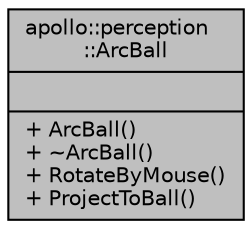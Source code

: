 digraph "apollo::perception::ArcBall"
{
  edge [fontname="Helvetica",fontsize="10",labelfontname="Helvetica",labelfontsize="10"];
  node [fontname="Helvetica",fontsize="10",shape=record];
  Node1 [label="{apollo::perception\l::ArcBall\n||+ ArcBall()\l+ ~ArcBall()\l+ RotateByMouse()\l+ ProjectToBall()\l}",height=0.2,width=0.4,color="black", fillcolor="grey75", style="filled" fontcolor="black"];
}
